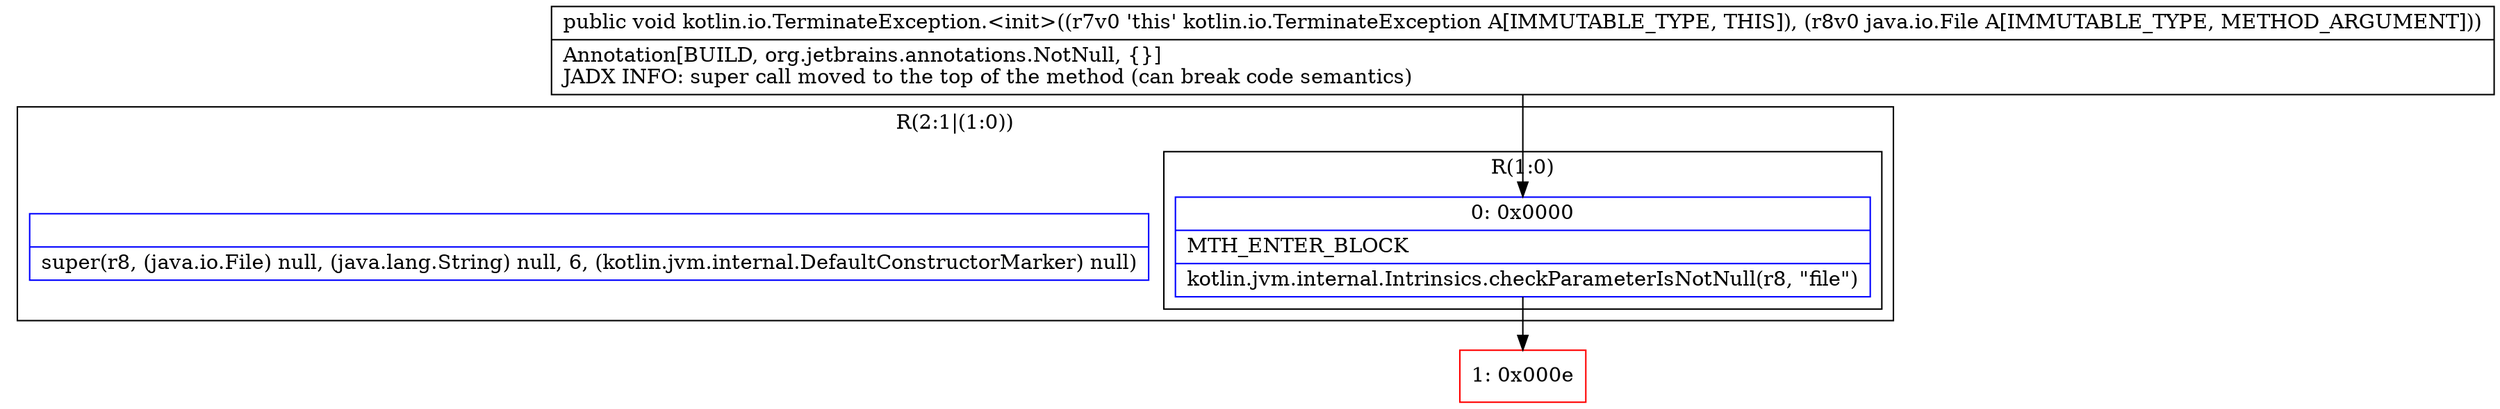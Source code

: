 digraph "CFG forkotlin.io.TerminateException.\<init\>(Ljava\/io\/File;)V" {
subgraph cluster_Region_303539532 {
label = "R(2:1|(1:0))";
node [shape=record,color=blue];
Node_InsnContainer_645487233 [shape=record,label="{|super(r8, (java.io.File) null, (java.lang.String) null, 6, (kotlin.jvm.internal.DefaultConstructorMarker) null)\l}"];
subgraph cluster_Region_1636825067 {
label = "R(1:0)";
node [shape=record,color=blue];
Node_0 [shape=record,label="{0\:\ 0x0000|MTH_ENTER_BLOCK\l|kotlin.jvm.internal.Intrinsics.checkParameterIsNotNull(r8, \"file\")\l}"];
}
}
Node_1 [shape=record,color=red,label="{1\:\ 0x000e}"];
MethodNode[shape=record,label="{public void kotlin.io.TerminateException.\<init\>((r7v0 'this' kotlin.io.TerminateException A[IMMUTABLE_TYPE, THIS]), (r8v0 java.io.File A[IMMUTABLE_TYPE, METHOD_ARGUMENT]))  | Annotation[BUILD, org.jetbrains.annotations.NotNull, \{\}]\lJADX INFO: super call moved to the top of the method (can break code semantics)\l}"];
MethodNode -> Node_0;
Node_0 -> Node_1;
}

